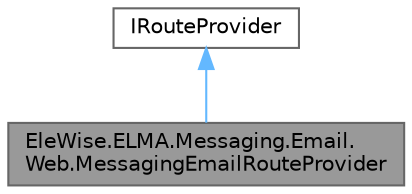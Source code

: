 digraph "EleWise.ELMA.Messaging.Email.Web.MessagingEmailRouteProvider"
{
 // LATEX_PDF_SIZE
  bgcolor="transparent";
  edge [fontname=Helvetica,fontsize=10,labelfontname=Helvetica,labelfontsize=10];
  node [fontname=Helvetica,fontsize=10,shape=box,height=0.2,width=0.4];
  Node1 [id="Node000001",label="EleWise.ELMA.Messaging.Email.\lWeb.MessagingEmailRouteProvider",height=0.2,width=0.4,color="gray40", fillcolor="grey60", style="filled", fontcolor="black",tooltip="Провайдер роутинга для модуля сообщений по электронной почте"];
  Node2 -> Node1 [id="edge1_Node000001_Node000002",dir="back",color="steelblue1",style="solid",tooltip=" "];
  Node2 [id="Node000002",label="IRouteProvider",height=0.2,width=0.4,color="gray40", fillcolor="white", style="filled",tooltip=" "];
}
